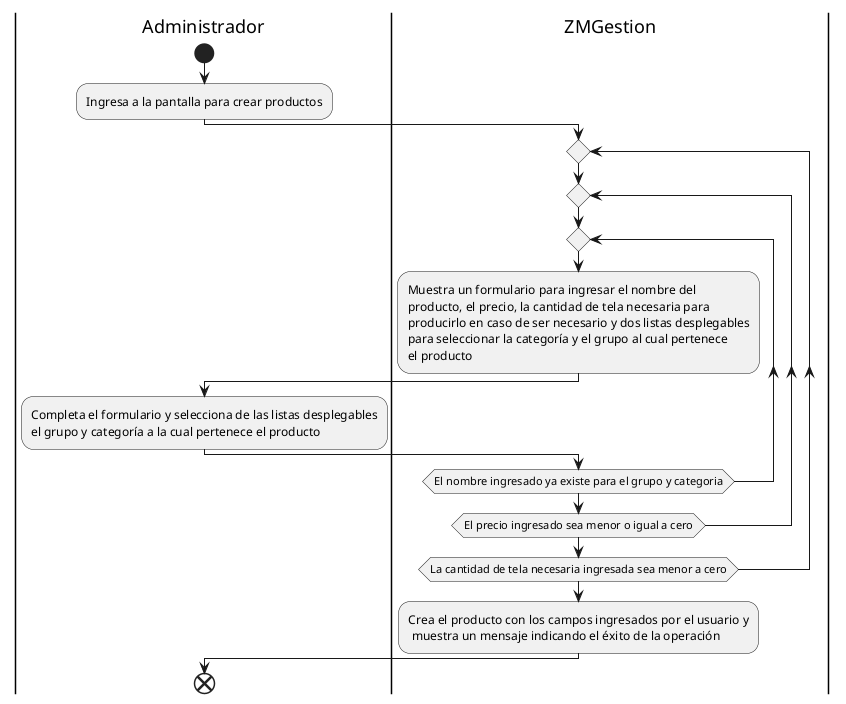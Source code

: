 @startuml crearProducto
|Administrador|
start
:Ingresa a la pantalla para crear productos;
|ZMGestion|
repeat
repeat
repeat
:Muestra un formulario para ingresar el nombre del 
producto, el precio, la cantidad de tela necesaria para
producirlo en caso de ser necesario y dos listas desplegables
para seleccionar la categoría y el grupo al cual pertenece
el producto;
|Administrador|
:Completa el formulario y selecciona de las listas desplegables
el grupo y categoría a la cual pertenece el producto;
|ZMGestion|
repeat while(El nombre ingresado ya existe para el grupo y categoria)
repeat while(El precio ingresado sea menor o igual a cero)
repeat while(La cantidad de tela necesaria ingresada sea menor a cero)
:Crea el producto con los campos ingresados por el usuario y 
 muestra un mensaje indicando el éxito de la operación;
|Administrador|
end
@enduml